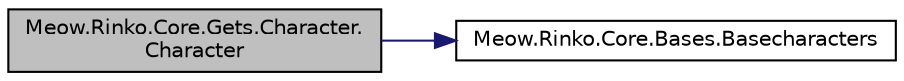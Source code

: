 digraph "Meow.Rinko.Core.Gets.Character.Character"
{
 // LATEX_PDF_SIZE
  edge [fontname="Helvetica",fontsize="10",labelfontname="Helvetica",labelfontsize="10"];
  node [fontname="Helvetica",fontsize="10",shape=record];
  rankdir="LR";
  Node1 [label="Meow.Rinko.Core.Gets.Character.\lCharacter",height=0.2,width=0.4,color="black", fillcolor="grey75", style="filled", fontcolor="black",tooltip="初始化所有角色"];
  Node1 -> Node2 [color="midnightblue",fontsize="10",style="solid",fontname="Helvetica"];
  Node2 [label="Meow.Rinko.Core.Bases.Basecharacters",height=0.2,width=0.4,color="black", fillcolor="white", style="filled",URL="$classMeow_1_1Rinko_1_1Core_1_1Bases.html#a9c1e495e2bb3baf860b4b1904994acfd",tooltip="所有角色"];
}
